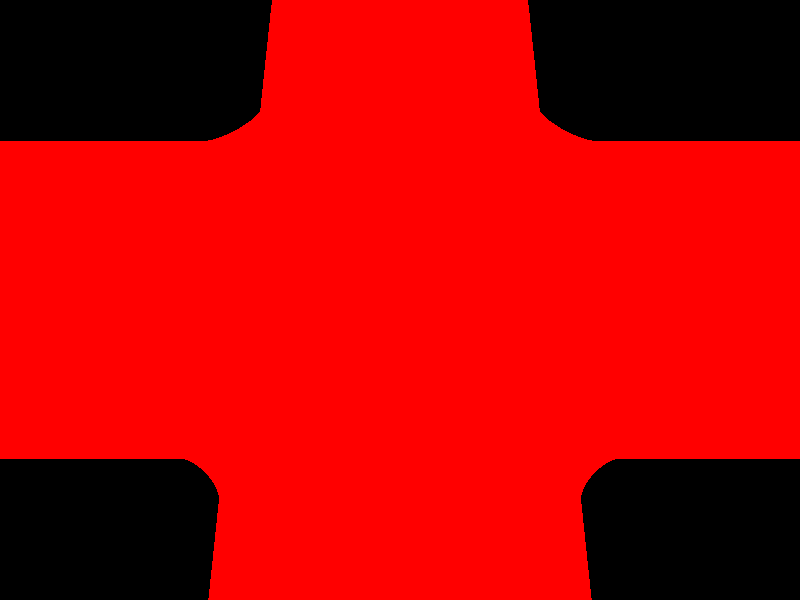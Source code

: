 // Persistence Of Vision raytracer version 3.5 sample file.
// File by Alexander Enzmann (modified by Dieter Bayer)


global_settings { assumed_gamma 2.2 }

camera {
  location  <0, 8, -15>
  look_at   <0, 0, 0>
  angle 46
}

light_source { <10, 30, -20> color red 1 green 1 blue 1 }

blob {
  threshold 0.5
  cylinder { <-7, 0, 0>, <7, 0, 0>, 4, 2 }
  cylinder { <0, 0, -7>, <0, 0, 7>, 4, 2 }
  sphere { <0, 3, 0>, 2.5, -4 }

  pigment { color red 1 green 0 blue 0 }
  finish { ambient 0.2 diffuse 0.8 phong 1 }

  rotate <-30, 0, 0>
}

